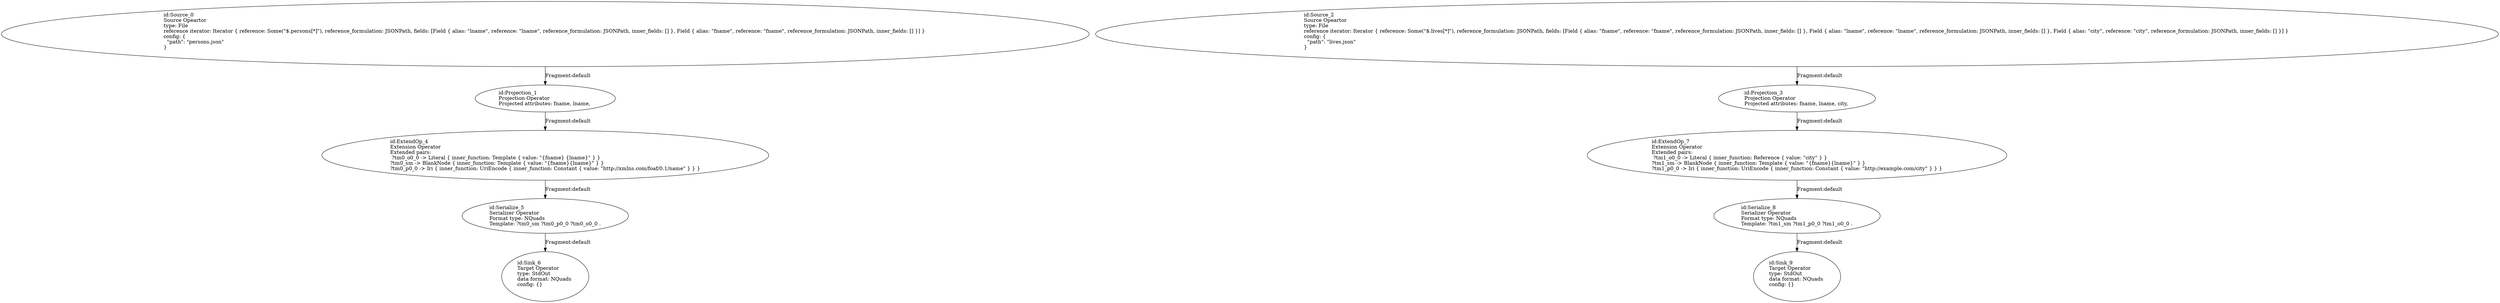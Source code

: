 digraph {
    0 [ label = "id:Source_0 \lSource Opeartor\ltype: File \lreference iterator: Iterator { reference: Some(\"$.persons[*]\"), reference_formulation: JSONPath, fields: [Field { alias: \"lname\", reference: \"lname\", reference_formulation: JSONPath, inner_fields: [] }, Field { alias: \"fname\", reference: \"fname\", reference_formulation: JSONPath, inner_fields: [] }] } \lconfig: {\l  \"path\": \"persons.json\"\l}\l             " ]
    1 [ label = "id:Projection_1 \lProjection Operator\lProjected attributes: fname, lname, " ]
    2 [ label = "id:Source_2 \lSource Opeartor\ltype: File \lreference iterator: Iterator { reference: Some(\"$.lives[*]\"), reference_formulation: JSONPath, fields: [Field { alias: \"fname\", reference: \"fname\", reference_formulation: JSONPath, inner_fields: [] }, Field { alias: \"lname\", reference: \"lname\", reference_formulation: JSONPath, inner_fields: [] }, Field { alias: \"city\", reference: \"city\", reference_formulation: JSONPath, inner_fields: [] }] } \lconfig: {\l  \"path\": \"lives.json\"\l}\l             " ]
    3 [ label = "id:Projection_3 \lProjection Operator\lProjected attributes: fname, lname, city, " ]
    4 [ label = "id:ExtendOp_4 \lExtension Operator\lExtended pairs: \l ?tm0_o0_0 -> Literal { inner_function: Template { value: \"{fname} {lname}\" } }\l?tm0_sm -> BlankNode { inner_function: Template { value: \"{fname}{lname}\" } }\l?tm0_p0_0 -> Iri { inner_function: UriEncode { inner_function: Constant { value: \"http://xmlns.com/foaf/0.1/name\" } } }" ]
    5 [ label = "id:Serialize_5 \lSerializer Operator\lFormat type: NQuads\lTemplate: ?tm0_sm ?tm0_p0_0 ?tm0_o0_0 ." ]
    6 [ label = "id:Sink_6 \lTarget Operator\ltype: StdOut \ldata format: NQuads \lconfig: {}\l             " ]
    7 [ label = "id:ExtendOp_7 \lExtension Operator\lExtended pairs: \l ?tm1_o0_0 -> Literal { inner_function: Reference { value: \"city\" } }\l?tm1_sm -> BlankNode { inner_function: Template { value: \"{fname}{lname}\" } }\l?tm1_p0_0 -> Iri { inner_function: UriEncode { inner_function: Constant { value: \"http://example.com/city\" } } }" ]
    8 [ label = "id:Serialize_8 \lSerializer Operator\lFormat type: NQuads\lTemplate: ?tm1_sm ?tm1_p0_0 ?tm1_o0_0 ." ]
    9 [ label = "id:Sink_9 \lTarget Operator\ltype: StdOut \ldata format: NQuads \lconfig: {}\l             " ]
    0 -> 1 [ label = "Fragment:default" ]
    2 -> 3 [ label = "Fragment:default" ]
    1 -> 4 [ label = "Fragment:default" ]
    4 -> 5 [ label = "Fragment:default" ]
    5 -> 6 [ label = "Fragment:default" ]
    3 -> 7 [ label = "Fragment:default" ]
    7 -> 8 [ label = "Fragment:default" ]
    8 -> 9 [ label = "Fragment:default" ]
}
